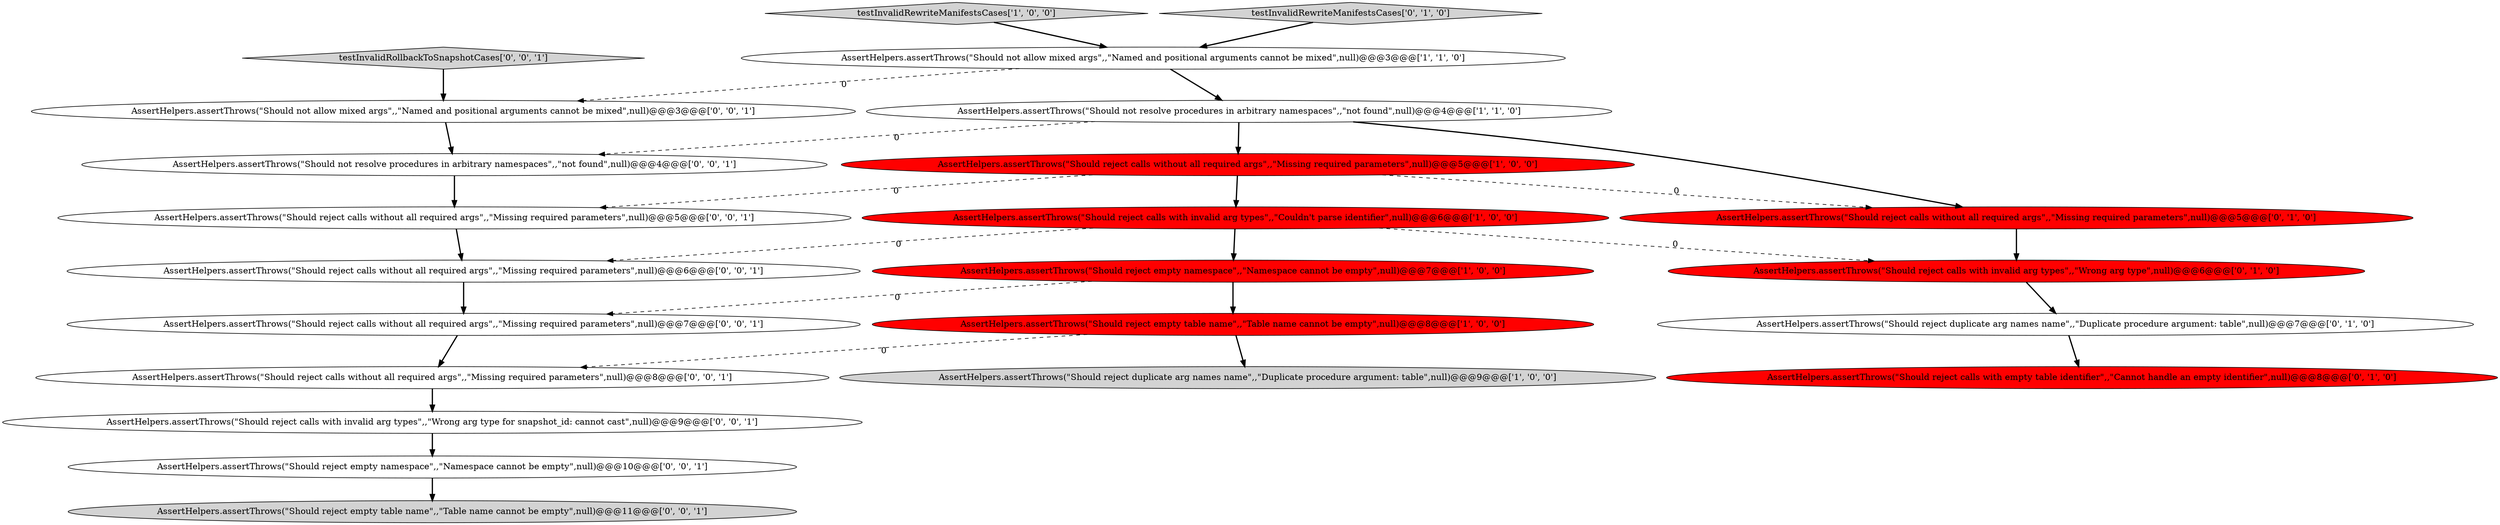 digraph {
22 [style = filled, label = "AssertHelpers.assertThrows(\"Should reject calls without all required args\",,\"Missing required parameters\",null)@@@5@@@['0', '0', '1']", fillcolor = white, shape = ellipse image = "AAA0AAABBB3BBB"];
7 [style = filled, label = "AssertHelpers.assertThrows(\"Should reject calls without all required args\",,\"Missing required parameters\",null)@@@5@@@['1', '0', '0']", fillcolor = red, shape = ellipse image = "AAA1AAABBB1BBB"];
3 [style = filled, label = "testInvalidRewriteManifestsCases['1', '0', '0']", fillcolor = lightgray, shape = diamond image = "AAA0AAABBB1BBB"];
6 [style = filled, label = "AssertHelpers.assertThrows(\"Should not resolve procedures in arbitrary namespaces\",,\"not found\",null)@@@4@@@['1', '1', '0']", fillcolor = white, shape = ellipse image = "AAA0AAABBB1BBB"];
8 [style = filled, label = "AssertHelpers.assertThrows(\"Should reject calls without all required args\",,\"Missing required parameters\",null)@@@5@@@['0', '1', '0']", fillcolor = red, shape = ellipse image = "AAA1AAABBB2BBB"];
4 [style = filled, label = "AssertHelpers.assertThrows(\"Should not allow mixed args\",,\"Named and positional arguments cannot be mixed\",null)@@@3@@@['1', '1', '0']", fillcolor = white, shape = ellipse image = "AAA0AAABBB1BBB"];
21 [style = filled, label = "AssertHelpers.assertThrows(\"Should not allow mixed args\",,\"Named and positional arguments cannot be mixed\",null)@@@3@@@['0', '0', '1']", fillcolor = white, shape = ellipse image = "AAA0AAABBB3BBB"];
19 [style = filled, label = "testInvalidRollbackToSnapshotCases['0', '0', '1']", fillcolor = lightgray, shape = diamond image = "AAA0AAABBB3BBB"];
1 [style = filled, label = "AssertHelpers.assertThrows(\"Should reject empty namespace\",,\"Namespace cannot be empty\",null)@@@7@@@['1', '0', '0']", fillcolor = red, shape = ellipse image = "AAA1AAABBB1BBB"];
9 [style = filled, label = "AssertHelpers.assertThrows(\"Should reject duplicate arg names name\",,\"Duplicate procedure argument: table\",null)@@@7@@@['0', '1', '0']", fillcolor = white, shape = ellipse image = "AAA0AAABBB2BBB"];
0 [style = filled, label = "AssertHelpers.assertThrows(\"Should reject calls with invalid arg types\",,\"Couldn't parse identifier\",null)@@@6@@@['1', '0', '0']", fillcolor = red, shape = ellipse image = "AAA1AAABBB1BBB"];
12 [style = filled, label = "AssertHelpers.assertThrows(\"Should reject calls with invalid arg types\",,\"Wrong arg type\",null)@@@6@@@['0', '1', '0']", fillcolor = red, shape = ellipse image = "AAA1AAABBB2BBB"];
18 [style = filled, label = "AssertHelpers.assertThrows(\"Should reject calls without all required args\",,\"Missing required parameters\",null)@@@8@@@['0', '0', '1']", fillcolor = white, shape = ellipse image = "AAA0AAABBB3BBB"];
2 [style = filled, label = "AssertHelpers.assertThrows(\"Should reject empty table name\",,\"Table name cannot be empty\",null)@@@8@@@['1', '0', '0']", fillcolor = red, shape = ellipse image = "AAA1AAABBB1BBB"];
10 [style = filled, label = "AssertHelpers.assertThrows(\"Should reject calls with empty table identifier\",,\"Cannot handle an empty identifier\",null)@@@8@@@['0', '1', '0']", fillcolor = red, shape = ellipse image = "AAA1AAABBB2BBB"];
5 [style = filled, label = "AssertHelpers.assertThrows(\"Should reject duplicate arg names name\",,\"Duplicate procedure argument: table\",null)@@@9@@@['1', '0', '0']", fillcolor = lightgray, shape = ellipse image = "AAA0AAABBB1BBB"];
16 [style = filled, label = "AssertHelpers.assertThrows(\"Should reject empty namespace\",,\"Namespace cannot be empty\",null)@@@10@@@['0', '0', '1']", fillcolor = white, shape = ellipse image = "AAA0AAABBB3BBB"];
11 [style = filled, label = "testInvalidRewriteManifestsCases['0', '1', '0']", fillcolor = lightgray, shape = diamond image = "AAA0AAABBB2BBB"];
20 [style = filled, label = "AssertHelpers.assertThrows(\"Should reject empty table name\",,\"Table name cannot be empty\",null)@@@11@@@['0', '0', '1']", fillcolor = lightgray, shape = ellipse image = "AAA0AAABBB3BBB"];
14 [style = filled, label = "AssertHelpers.assertThrows(\"Should reject calls without all required args\",,\"Missing required parameters\",null)@@@7@@@['0', '0', '1']", fillcolor = white, shape = ellipse image = "AAA0AAABBB3BBB"];
15 [style = filled, label = "AssertHelpers.assertThrows(\"Should reject calls with invalid arg types\",,\"Wrong arg type for snapshot_id: cannot cast\",null)@@@9@@@['0', '0', '1']", fillcolor = white, shape = ellipse image = "AAA0AAABBB3BBB"];
17 [style = filled, label = "AssertHelpers.assertThrows(\"Should reject calls without all required args\",,\"Missing required parameters\",null)@@@6@@@['0', '0', '1']", fillcolor = white, shape = ellipse image = "AAA0AAABBB3BBB"];
13 [style = filled, label = "AssertHelpers.assertThrows(\"Should not resolve procedures in arbitrary namespaces\",,\"not found\",null)@@@4@@@['0', '0', '1']", fillcolor = white, shape = ellipse image = "AAA0AAABBB3BBB"];
2->5 [style = bold, label=""];
1->14 [style = dashed, label="0"];
4->6 [style = bold, label=""];
11->4 [style = bold, label=""];
18->15 [style = bold, label=""];
7->8 [style = dashed, label="0"];
7->0 [style = bold, label=""];
9->10 [style = bold, label=""];
0->12 [style = dashed, label="0"];
12->9 [style = bold, label=""];
15->16 [style = bold, label=""];
4->21 [style = dashed, label="0"];
3->4 [style = bold, label=""];
0->17 [style = dashed, label="0"];
6->13 [style = dashed, label="0"];
17->14 [style = bold, label=""];
0->1 [style = bold, label=""];
6->8 [style = bold, label=""];
2->18 [style = dashed, label="0"];
22->17 [style = bold, label=""];
14->18 [style = bold, label=""];
1->2 [style = bold, label=""];
13->22 [style = bold, label=""];
6->7 [style = bold, label=""];
16->20 [style = bold, label=""];
7->22 [style = dashed, label="0"];
8->12 [style = bold, label=""];
21->13 [style = bold, label=""];
19->21 [style = bold, label=""];
}

